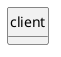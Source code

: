 @startuml
skinparam monochrome true
skinparam packageStyle rectangle
skinparam shadowing false

skinparam classAttributeIconSize 0

hide circle
hide empty fields

'endereco .... cidade, distrito, cidade....

class client{
}
@enduml